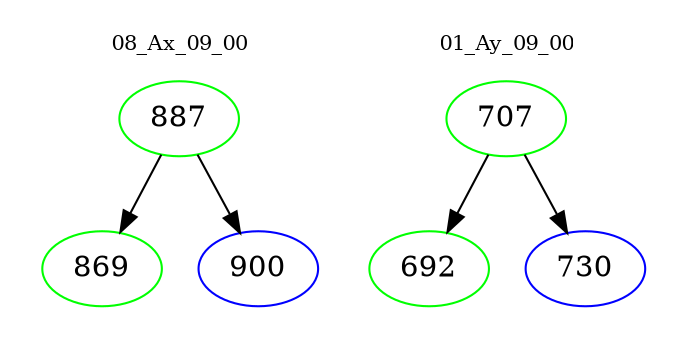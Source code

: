 digraph{
subgraph cluster_0 {
color = white
label = "08_Ax_09_00";
fontsize=10;
T0_887 [label="887", color="green"]
T0_887 -> T0_869 [color="black"]
T0_869 [label="869", color="green"]
T0_887 -> T0_900 [color="black"]
T0_900 [label="900", color="blue"]
}
subgraph cluster_1 {
color = white
label = "01_Ay_09_00";
fontsize=10;
T1_707 [label="707", color="green"]
T1_707 -> T1_692 [color="black"]
T1_692 [label="692", color="green"]
T1_707 -> T1_730 [color="black"]
T1_730 [label="730", color="blue"]
}
}
